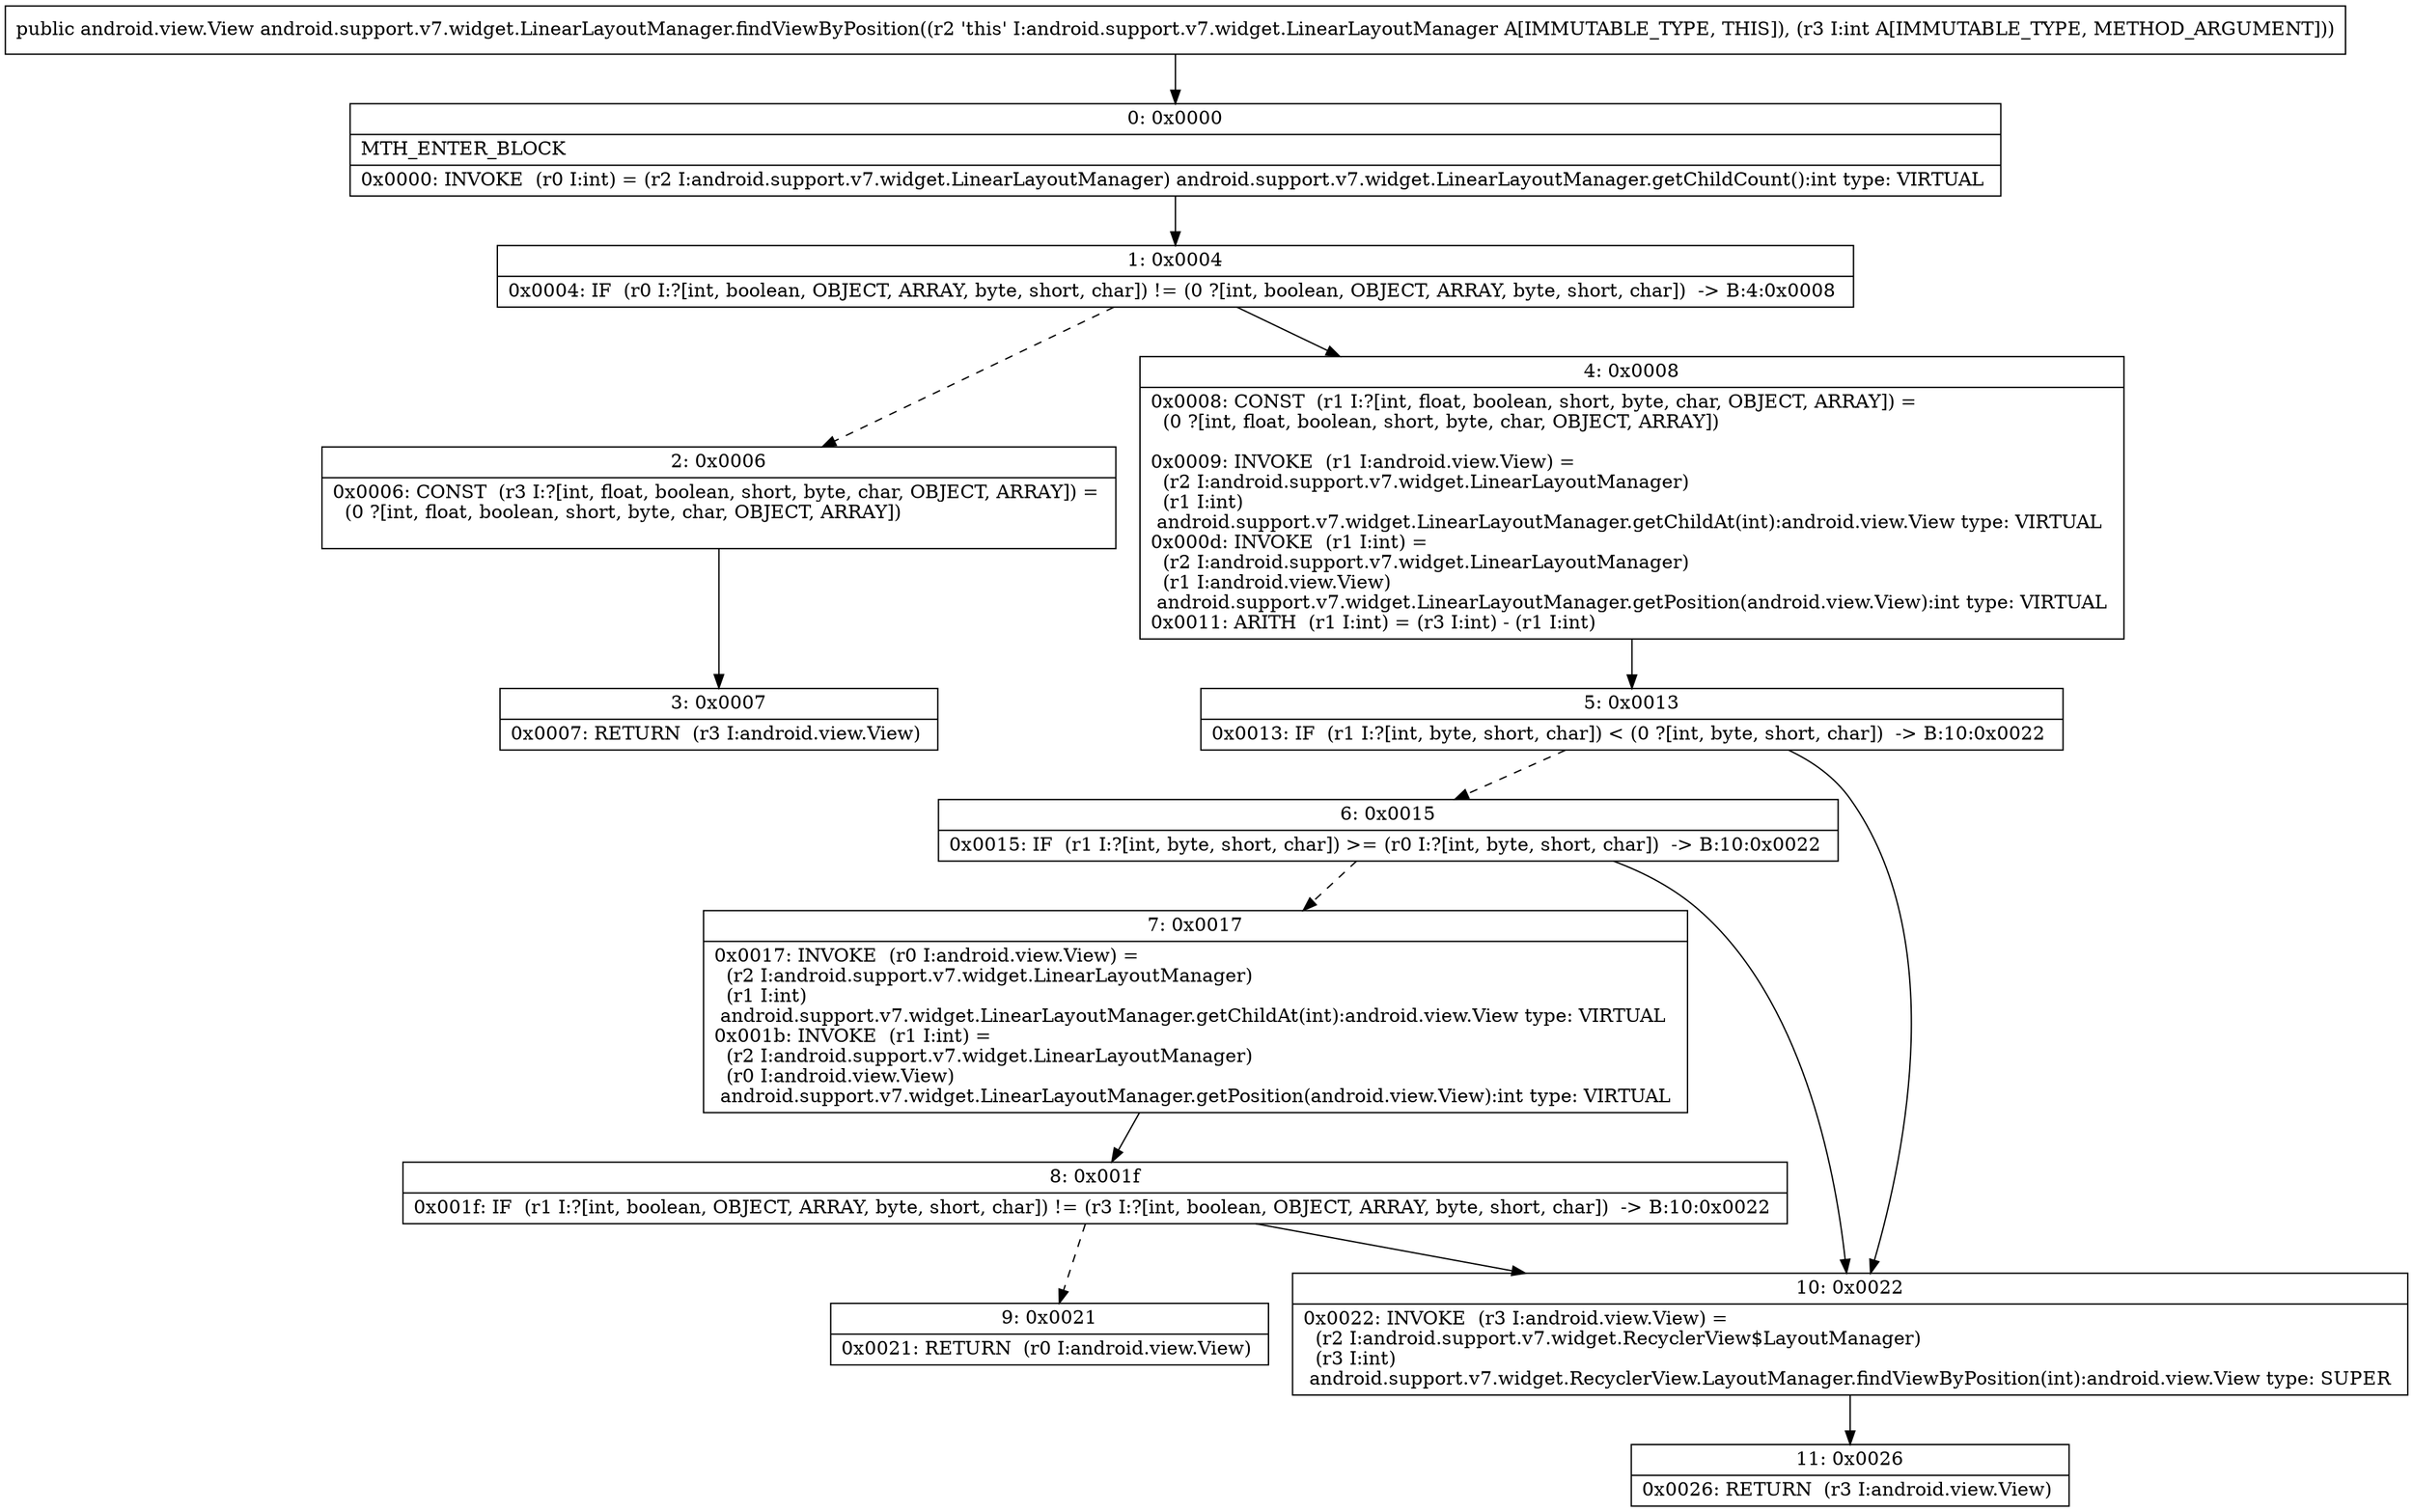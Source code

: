 digraph "CFG forandroid.support.v7.widget.LinearLayoutManager.findViewByPosition(I)Landroid\/view\/View;" {
Node_0 [shape=record,label="{0\:\ 0x0000|MTH_ENTER_BLOCK\l|0x0000: INVOKE  (r0 I:int) = (r2 I:android.support.v7.widget.LinearLayoutManager) android.support.v7.widget.LinearLayoutManager.getChildCount():int type: VIRTUAL \l}"];
Node_1 [shape=record,label="{1\:\ 0x0004|0x0004: IF  (r0 I:?[int, boolean, OBJECT, ARRAY, byte, short, char]) != (0 ?[int, boolean, OBJECT, ARRAY, byte, short, char])  \-\> B:4:0x0008 \l}"];
Node_2 [shape=record,label="{2\:\ 0x0006|0x0006: CONST  (r3 I:?[int, float, boolean, short, byte, char, OBJECT, ARRAY]) = \l  (0 ?[int, float, boolean, short, byte, char, OBJECT, ARRAY])\l \l}"];
Node_3 [shape=record,label="{3\:\ 0x0007|0x0007: RETURN  (r3 I:android.view.View) \l}"];
Node_4 [shape=record,label="{4\:\ 0x0008|0x0008: CONST  (r1 I:?[int, float, boolean, short, byte, char, OBJECT, ARRAY]) = \l  (0 ?[int, float, boolean, short, byte, char, OBJECT, ARRAY])\l \l0x0009: INVOKE  (r1 I:android.view.View) = \l  (r2 I:android.support.v7.widget.LinearLayoutManager)\l  (r1 I:int)\l android.support.v7.widget.LinearLayoutManager.getChildAt(int):android.view.View type: VIRTUAL \l0x000d: INVOKE  (r1 I:int) = \l  (r2 I:android.support.v7.widget.LinearLayoutManager)\l  (r1 I:android.view.View)\l android.support.v7.widget.LinearLayoutManager.getPosition(android.view.View):int type: VIRTUAL \l0x0011: ARITH  (r1 I:int) = (r3 I:int) \- (r1 I:int) \l}"];
Node_5 [shape=record,label="{5\:\ 0x0013|0x0013: IF  (r1 I:?[int, byte, short, char]) \< (0 ?[int, byte, short, char])  \-\> B:10:0x0022 \l}"];
Node_6 [shape=record,label="{6\:\ 0x0015|0x0015: IF  (r1 I:?[int, byte, short, char]) \>= (r0 I:?[int, byte, short, char])  \-\> B:10:0x0022 \l}"];
Node_7 [shape=record,label="{7\:\ 0x0017|0x0017: INVOKE  (r0 I:android.view.View) = \l  (r2 I:android.support.v7.widget.LinearLayoutManager)\l  (r1 I:int)\l android.support.v7.widget.LinearLayoutManager.getChildAt(int):android.view.View type: VIRTUAL \l0x001b: INVOKE  (r1 I:int) = \l  (r2 I:android.support.v7.widget.LinearLayoutManager)\l  (r0 I:android.view.View)\l android.support.v7.widget.LinearLayoutManager.getPosition(android.view.View):int type: VIRTUAL \l}"];
Node_8 [shape=record,label="{8\:\ 0x001f|0x001f: IF  (r1 I:?[int, boolean, OBJECT, ARRAY, byte, short, char]) != (r3 I:?[int, boolean, OBJECT, ARRAY, byte, short, char])  \-\> B:10:0x0022 \l}"];
Node_9 [shape=record,label="{9\:\ 0x0021|0x0021: RETURN  (r0 I:android.view.View) \l}"];
Node_10 [shape=record,label="{10\:\ 0x0022|0x0022: INVOKE  (r3 I:android.view.View) = \l  (r2 I:android.support.v7.widget.RecyclerView$LayoutManager)\l  (r3 I:int)\l android.support.v7.widget.RecyclerView.LayoutManager.findViewByPosition(int):android.view.View type: SUPER \l}"];
Node_11 [shape=record,label="{11\:\ 0x0026|0x0026: RETURN  (r3 I:android.view.View) \l}"];
MethodNode[shape=record,label="{public android.view.View android.support.v7.widget.LinearLayoutManager.findViewByPosition((r2 'this' I:android.support.v7.widget.LinearLayoutManager A[IMMUTABLE_TYPE, THIS]), (r3 I:int A[IMMUTABLE_TYPE, METHOD_ARGUMENT])) }"];
MethodNode -> Node_0;
Node_0 -> Node_1;
Node_1 -> Node_2[style=dashed];
Node_1 -> Node_4;
Node_2 -> Node_3;
Node_4 -> Node_5;
Node_5 -> Node_6[style=dashed];
Node_5 -> Node_10;
Node_6 -> Node_7[style=dashed];
Node_6 -> Node_10;
Node_7 -> Node_8;
Node_8 -> Node_9[style=dashed];
Node_8 -> Node_10;
Node_10 -> Node_11;
}

